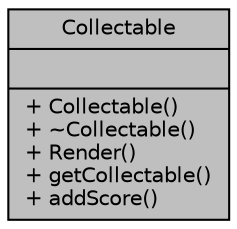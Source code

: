 digraph "Collectable"
{
  edge [fontname="Helvetica",fontsize="10",labelfontname="Helvetica",labelfontsize="10"];
  node [fontname="Helvetica",fontsize="10",shape=record];
  Node1 [label="{Collectable\n||+ Collectable()\l+ ~Collectable()\l+ Render()\l+ getCollectable()\l+ addScore()\l}",height=0.2,width=0.4,color="black", fillcolor="grey75", style="filled", fontcolor="black"];
}
